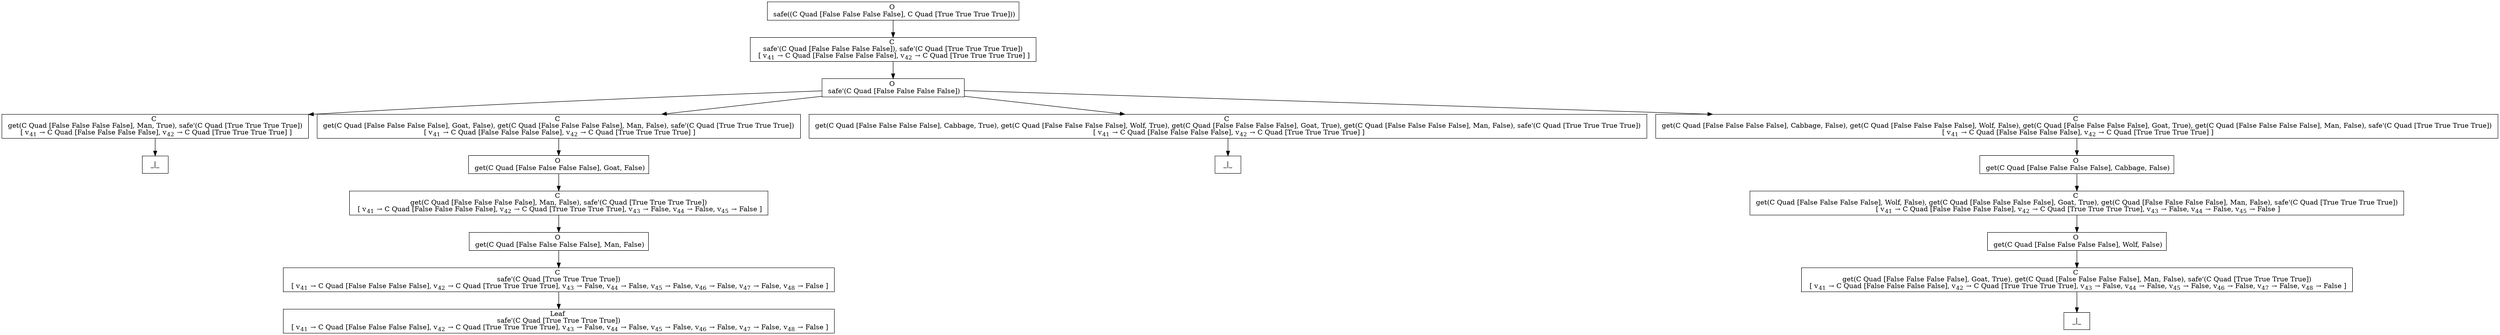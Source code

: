 digraph {
    graph [rankdir=TB
          ,bgcolor=transparent];
    node [shape=box
         ,fillcolor=white
         ,style=filled];
    0 [label=<O <BR/> safe((C Quad [False False False False], C Quad [True True True True]))>];
    1 [label=<C <BR/> safe'(C Quad [False False False False]), safe'(C Quad [True True True True]) <BR/>  [ v<SUB>41</SUB> &rarr; C Quad [False False False False], v<SUB>42</SUB> &rarr; C Quad [True True True True] ] >];
    2 [label=<O <BR/> safe'(C Quad [False False False False])>];
    3 [label=<C <BR/> get(C Quad [False False False False], Man, True), safe'(C Quad [True True True True]) <BR/>  [ v<SUB>41</SUB> &rarr; C Quad [False False False False], v<SUB>42</SUB> &rarr; C Quad [True True True True] ] >];
    4 [label=<C <BR/> get(C Quad [False False False False], Goat, False), get(C Quad [False False False False], Man, False), safe'(C Quad [True True True True]) <BR/>  [ v<SUB>41</SUB> &rarr; C Quad [False False False False], v<SUB>42</SUB> &rarr; C Quad [True True True True] ] >];
    5 [label=<C <BR/> get(C Quad [False False False False], Cabbage, True), get(C Quad [False False False False], Wolf, True), get(C Quad [False False False False], Goat, True), get(C Quad [False False False False], Man, False), safe'(C Quad [True True True True]) <BR/>  [ v<SUB>41</SUB> &rarr; C Quad [False False False False], v<SUB>42</SUB> &rarr; C Quad [True True True True] ] >];
    6 [label=<C <BR/> get(C Quad [False False False False], Cabbage, False), get(C Quad [False False False False], Wolf, False), get(C Quad [False False False False], Goat, True), get(C Quad [False False False False], Man, False), safe'(C Quad [True True True True]) <BR/>  [ v<SUB>41</SUB> &rarr; C Quad [False False False False], v<SUB>42</SUB> &rarr; C Quad [True True True True] ] >];
    7 [label=<_|_>];
    8 [label=<O <BR/> get(C Quad [False False False False], Goat, False)>];
    9 [label=<C <BR/> get(C Quad [False False False False], Man, False), safe'(C Quad [True True True True]) <BR/>  [ v<SUB>41</SUB> &rarr; C Quad [False False False False], v<SUB>42</SUB> &rarr; C Quad [True True True True], v<SUB>43</SUB> &rarr; False, v<SUB>44</SUB> &rarr; False, v<SUB>45</SUB> &rarr; False ] >];
    10 [label=<O <BR/> get(C Quad [False False False False], Man, False)>];
    11 [label=<C <BR/> safe'(C Quad [True True True True]) <BR/>  [ v<SUB>41</SUB> &rarr; C Quad [False False False False], v<SUB>42</SUB> &rarr; C Quad [True True True True], v<SUB>43</SUB> &rarr; False, v<SUB>44</SUB> &rarr; False, v<SUB>45</SUB> &rarr; False, v<SUB>46</SUB> &rarr; False, v<SUB>47</SUB> &rarr; False, v<SUB>48</SUB> &rarr; False ] >];
    12 [label=<Leaf <BR/> safe'(C Quad [True True True True]) <BR/>  [ v<SUB>41</SUB> &rarr; C Quad [False False False False], v<SUB>42</SUB> &rarr; C Quad [True True True True], v<SUB>43</SUB> &rarr; False, v<SUB>44</SUB> &rarr; False, v<SUB>45</SUB> &rarr; False, v<SUB>46</SUB> &rarr; False, v<SUB>47</SUB> &rarr; False, v<SUB>48</SUB> &rarr; False ] >];
    13 [label=<_|_>];
    14 [label=<O <BR/> get(C Quad [False False False False], Cabbage, False)>];
    15 [label=<C <BR/> get(C Quad [False False False False], Wolf, False), get(C Quad [False False False False], Goat, True), get(C Quad [False False False False], Man, False), safe'(C Quad [True True True True]) <BR/>  [ v<SUB>41</SUB> &rarr; C Quad [False False False False], v<SUB>42</SUB> &rarr; C Quad [True True True True], v<SUB>43</SUB> &rarr; False, v<SUB>44</SUB> &rarr; False, v<SUB>45</SUB> &rarr; False ] >];
    16 [label=<O <BR/> get(C Quad [False False False False], Wolf, False)>];
    17 [label=<C <BR/> get(C Quad [False False False False], Goat, True), get(C Quad [False False False False], Man, False), safe'(C Quad [True True True True]) <BR/>  [ v<SUB>41</SUB> &rarr; C Quad [False False False False], v<SUB>42</SUB> &rarr; C Quad [True True True True], v<SUB>43</SUB> &rarr; False, v<SUB>44</SUB> &rarr; False, v<SUB>45</SUB> &rarr; False, v<SUB>46</SUB> &rarr; False, v<SUB>47</SUB> &rarr; False, v<SUB>48</SUB> &rarr; False ] >];
    18 [label=<_|_>];
    0 -> 1 [label=""];
    1 -> 2 [label=""];
    2 -> 3 [label=""];
    2 -> 4 [label=""];
    2 -> 5 [label=""];
    2 -> 6 [label=""];
    3 -> 7 [label=""];
    4 -> 8 [label=""];
    5 -> 13 [label=""];
    6 -> 14 [label=""];
    8 -> 9 [label=""];
    9 -> 10 [label=""];
    10 -> 11 [label=""];
    11 -> 12 [label=""];
    14 -> 15 [label=""];
    15 -> 16 [label=""];
    16 -> 17 [label=""];
    17 -> 18 [label=""];
}